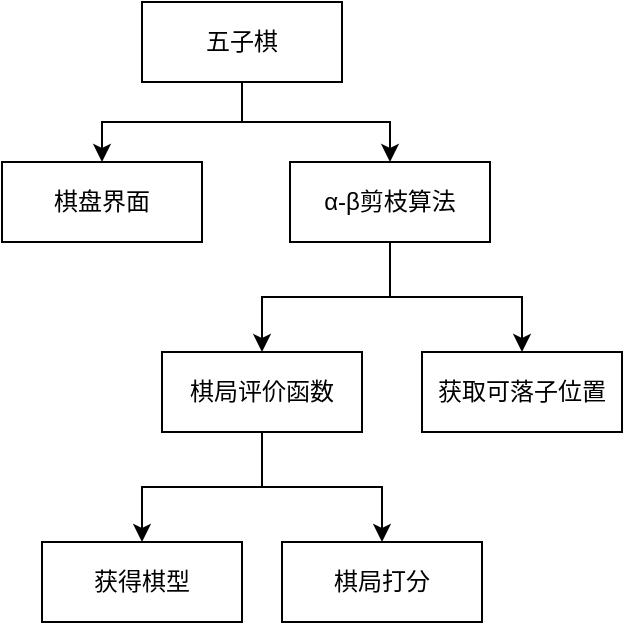 <mxfile version="12.4.2" type="device" pages="1"><diagram id="_ZC6YHN6MmgVZaCZEqna" name="第 1 页"><mxGraphModel dx="942" dy="712" grid="1" gridSize="10" guides="1" tooltips="1" connect="1" arrows="1" fold="1" page="1" pageScale="1" pageWidth="1169" pageHeight="827" math="0" shadow="0"><root><mxCell id="0"/><mxCell id="1" parent="0"/><mxCell id="bB2N2ldoIaR8T5-_MzB3-14" style="edgeStyle=orthogonalEdgeStyle;rounded=0;orthogonalLoop=1;jettySize=auto;html=1;exitX=0.5;exitY=1;exitDx=0;exitDy=0;entryX=0.5;entryY=0;entryDx=0;entryDy=0;" edge="1" parent="1" source="bB2N2ldoIaR8T5-_MzB3-1" target="bB2N2ldoIaR8T5-_MzB3-3"><mxGeometry relative="1" as="geometry"/></mxCell><mxCell id="bB2N2ldoIaR8T5-_MzB3-15" style="edgeStyle=orthogonalEdgeStyle;rounded=0;orthogonalLoop=1;jettySize=auto;html=1;exitX=0.5;exitY=1;exitDx=0;exitDy=0;entryX=0.5;entryY=0;entryDx=0;entryDy=0;" edge="1" parent="1" source="bB2N2ldoIaR8T5-_MzB3-1" target="bB2N2ldoIaR8T5-_MzB3-2"><mxGeometry relative="1" as="geometry"/></mxCell><mxCell id="bB2N2ldoIaR8T5-_MzB3-1" value="五子棋" style="rounded=0;whiteSpace=wrap;html=1;" vertex="1" parent="1"><mxGeometry x="400" y="170" width="100" height="40" as="geometry"/></mxCell><mxCell id="bB2N2ldoIaR8T5-_MzB3-2" value="棋盘界面" style="rounded=0;whiteSpace=wrap;html=1;" vertex="1" parent="1"><mxGeometry x="330" y="250" width="100" height="40" as="geometry"/></mxCell><mxCell id="bB2N2ldoIaR8T5-_MzB3-5" style="edgeStyle=orthogonalEdgeStyle;rounded=0;orthogonalLoop=1;jettySize=auto;html=1;exitX=0.5;exitY=1;exitDx=0;exitDy=0;" edge="1" parent="1" source="bB2N2ldoIaR8T5-_MzB3-3" target="bB2N2ldoIaR8T5-_MzB3-4"><mxGeometry relative="1" as="geometry"/></mxCell><mxCell id="bB2N2ldoIaR8T5-_MzB3-6" style="edgeStyle=orthogonalEdgeStyle;rounded=0;orthogonalLoop=1;jettySize=auto;html=1;exitX=0.5;exitY=1;exitDx=0;exitDy=0;entryX=0.5;entryY=0;entryDx=0;entryDy=0;" edge="1" parent="1" source="bB2N2ldoIaR8T5-_MzB3-3" target="bB2N2ldoIaR8T5-_MzB3-7"><mxGeometry relative="1" as="geometry"><mxPoint x="590" y="350" as="targetPoint"/></mxGeometry></mxCell><mxCell id="bB2N2ldoIaR8T5-_MzB3-3" value="α-β剪枝算法" style="rounded=0;whiteSpace=wrap;html=1;" vertex="1" parent="1"><mxGeometry x="474" y="250" width="100" height="40" as="geometry"/></mxCell><mxCell id="bB2N2ldoIaR8T5-_MzB3-11" value="" style="edgeStyle=orthogonalEdgeStyle;rounded=0;orthogonalLoop=1;jettySize=auto;html=1;" edge="1" parent="1" source="bB2N2ldoIaR8T5-_MzB3-4" target="bB2N2ldoIaR8T5-_MzB3-10"><mxGeometry relative="1" as="geometry"/></mxCell><mxCell id="bB2N2ldoIaR8T5-_MzB3-13" style="edgeStyle=orthogonalEdgeStyle;rounded=0;orthogonalLoop=1;jettySize=auto;html=1;exitX=0.5;exitY=1;exitDx=0;exitDy=0;entryX=0.5;entryY=0;entryDx=0;entryDy=0;" edge="1" parent="1" source="bB2N2ldoIaR8T5-_MzB3-4" target="bB2N2ldoIaR8T5-_MzB3-12"><mxGeometry relative="1" as="geometry"/></mxCell><mxCell id="bB2N2ldoIaR8T5-_MzB3-4" value="棋局评价函数" style="rounded=0;whiteSpace=wrap;html=1;" vertex="1" parent="1"><mxGeometry x="410" y="345" width="100" height="40" as="geometry"/></mxCell><mxCell id="bB2N2ldoIaR8T5-_MzB3-10" value="获得棋型" style="rounded=0;whiteSpace=wrap;html=1;" vertex="1" parent="1"><mxGeometry x="350" y="440" width="100" height="40" as="geometry"/></mxCell><mxCell id="bB2N2ldoIaR8T5-_MzB3-7" value="获取可落子位置" style="rounded=0;whiteSpace=wrap;html=1;" vertex="1" parent="1"><mxGeometry x="540" y="345" width="100" height="40" as="geometry"/></mxCell><mxCell id="bB2N2ldoIaR8T5-_MzB3-12" value="棋局打分" style="rounded=0;whiteSpace=wrap;html=1;" vertex="1" parent="1"><mxGeometry x="470" y="440" width="100" height="40" as="geometry"/></mxCell></root></mxGraphModel></diagram></mxfile>